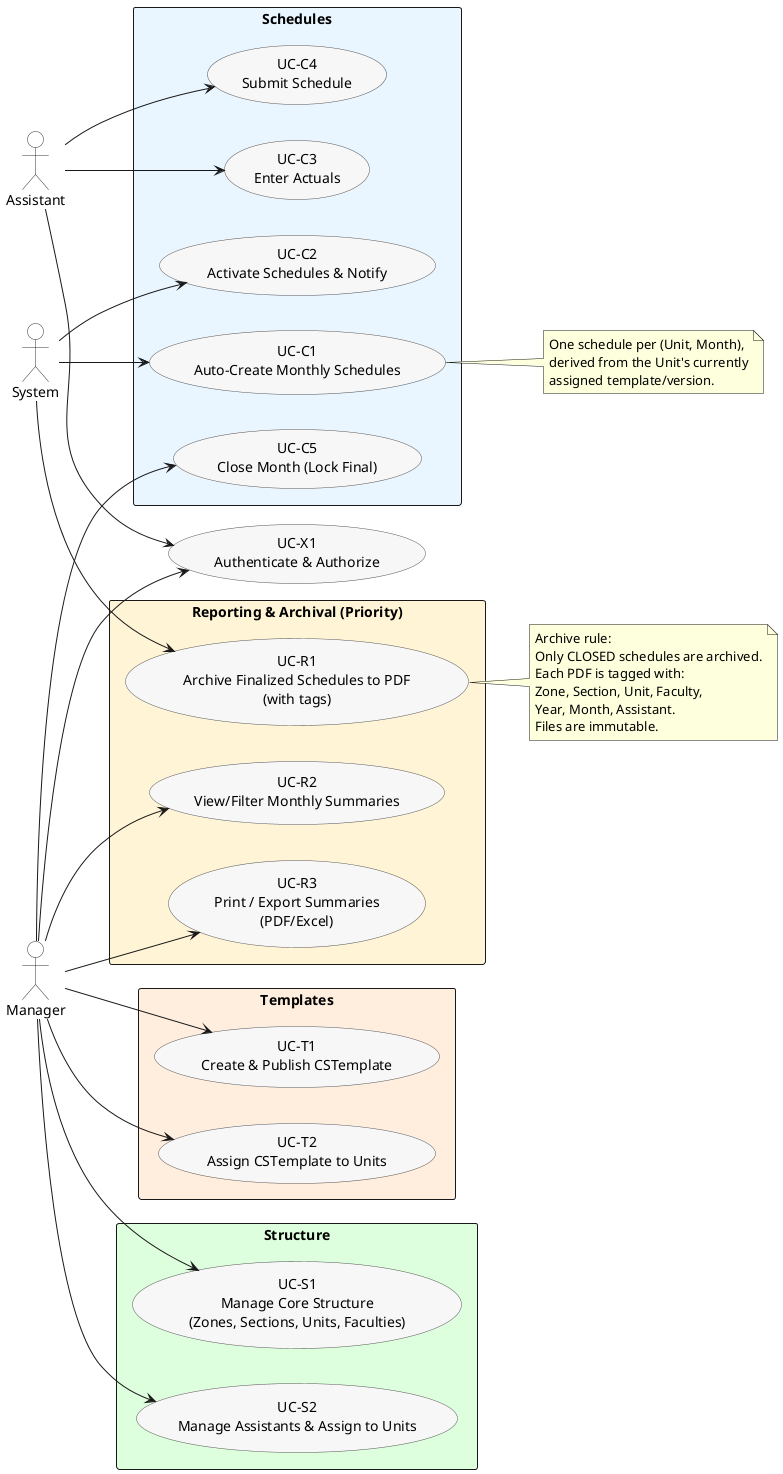 
@startuml USJPInfo_UseCases_MVP_PrintArchive
' ================================================
' USJPInfo – MVP Use Case Diagram (Print & Archive Focus)
' Actors: Manager, Assistant, System
' ================================================
left to right direction
skinparam shadowing false
skinparam packageStyle rectangle
skinparam usecase {
  BackgroundColor #F7F7F7
  BorderColor #555555
}
skinparam actor {
  BorderColor #333333
  BackgroundColor white
}

' Actors
actor Manager as MGR
actor Assistant as AST
actor "System" as SYS

' -------- Structure (minimal) --------
package "Structure" #DDFFDD {
  usecase "UC-S1\nManage Core Structure\n(Zones, Sections, Units, Faculties)" as UCS1
  usecase "UC-S2\nManage Assistants & Assign to Units" as UCS2
}
MGR --> UCS1
MGR --> UCS2

' -------- Templates (minimal) --------
package "Templates" #FFEEDD {
  usecase "UC-T1\nCreate & Publish CSTemplate" as UCT1
  usecase "UC-T2\nAssign CSTemplate to Units" as UCT2
}
MGR --> UCT1
MGR --> UCT2

' -------- Schedules (Monthly Flow) --------
package "Schedules" #E9F5FF {
  usecase "UC-C1\nAuto-Create Monthly Schedules" as UCC1
  usecase "UC-C2\nActivate Schedules & Notify" as UCC2
  usecase "UC-C3\nEnter Actuals" as UCC3
  usecase "UC-C4\nSubmit Schedule" as UCC4
  usecase "UC-C5\nClose Month (Lock Final)" as UCC5
}
SYS --> UCC1
SYS --> UCC2
AST --> UCC3
AST --> UCC4
MGR --> UCC5

' -------- Reporting & Archival (priority) --------
package "Reporting & Archival (Priority)" #FFF5D6 {
  usecase "UC-R1\nArchive Finalized Schedules to PDF\n(with tags)" as UCR1
  usecase "UC-R2\nView/Filter Monthly Summaries" as UCR2
  usecase "UC-R3\nPrint / Export Summaries\n(PDF/Excel)" as UCR3
}
' Triggers & responsibilities
SYS --> UCR1
MGR --> UCR2
MGR --> UCR3

' -------- Access / Guardrails --------
usecase "UC-X1\nAuthenticate & Authorize" as UCX1
MGR --> UCX1
AST --> UCX1

' ------ Notes ------
note right of UCC1
One schedule per (Unit, Month),
derived from the Unit's currently
assigned template/version.
end note

note right of UCR1
Archive rule:
Only CLOSED schedules are archived.
Each PDF is tagged with:
Zone, Section, Unit, Faculty,
Year, Month, Assistant.
Files are immutable.
end note

@enduml
